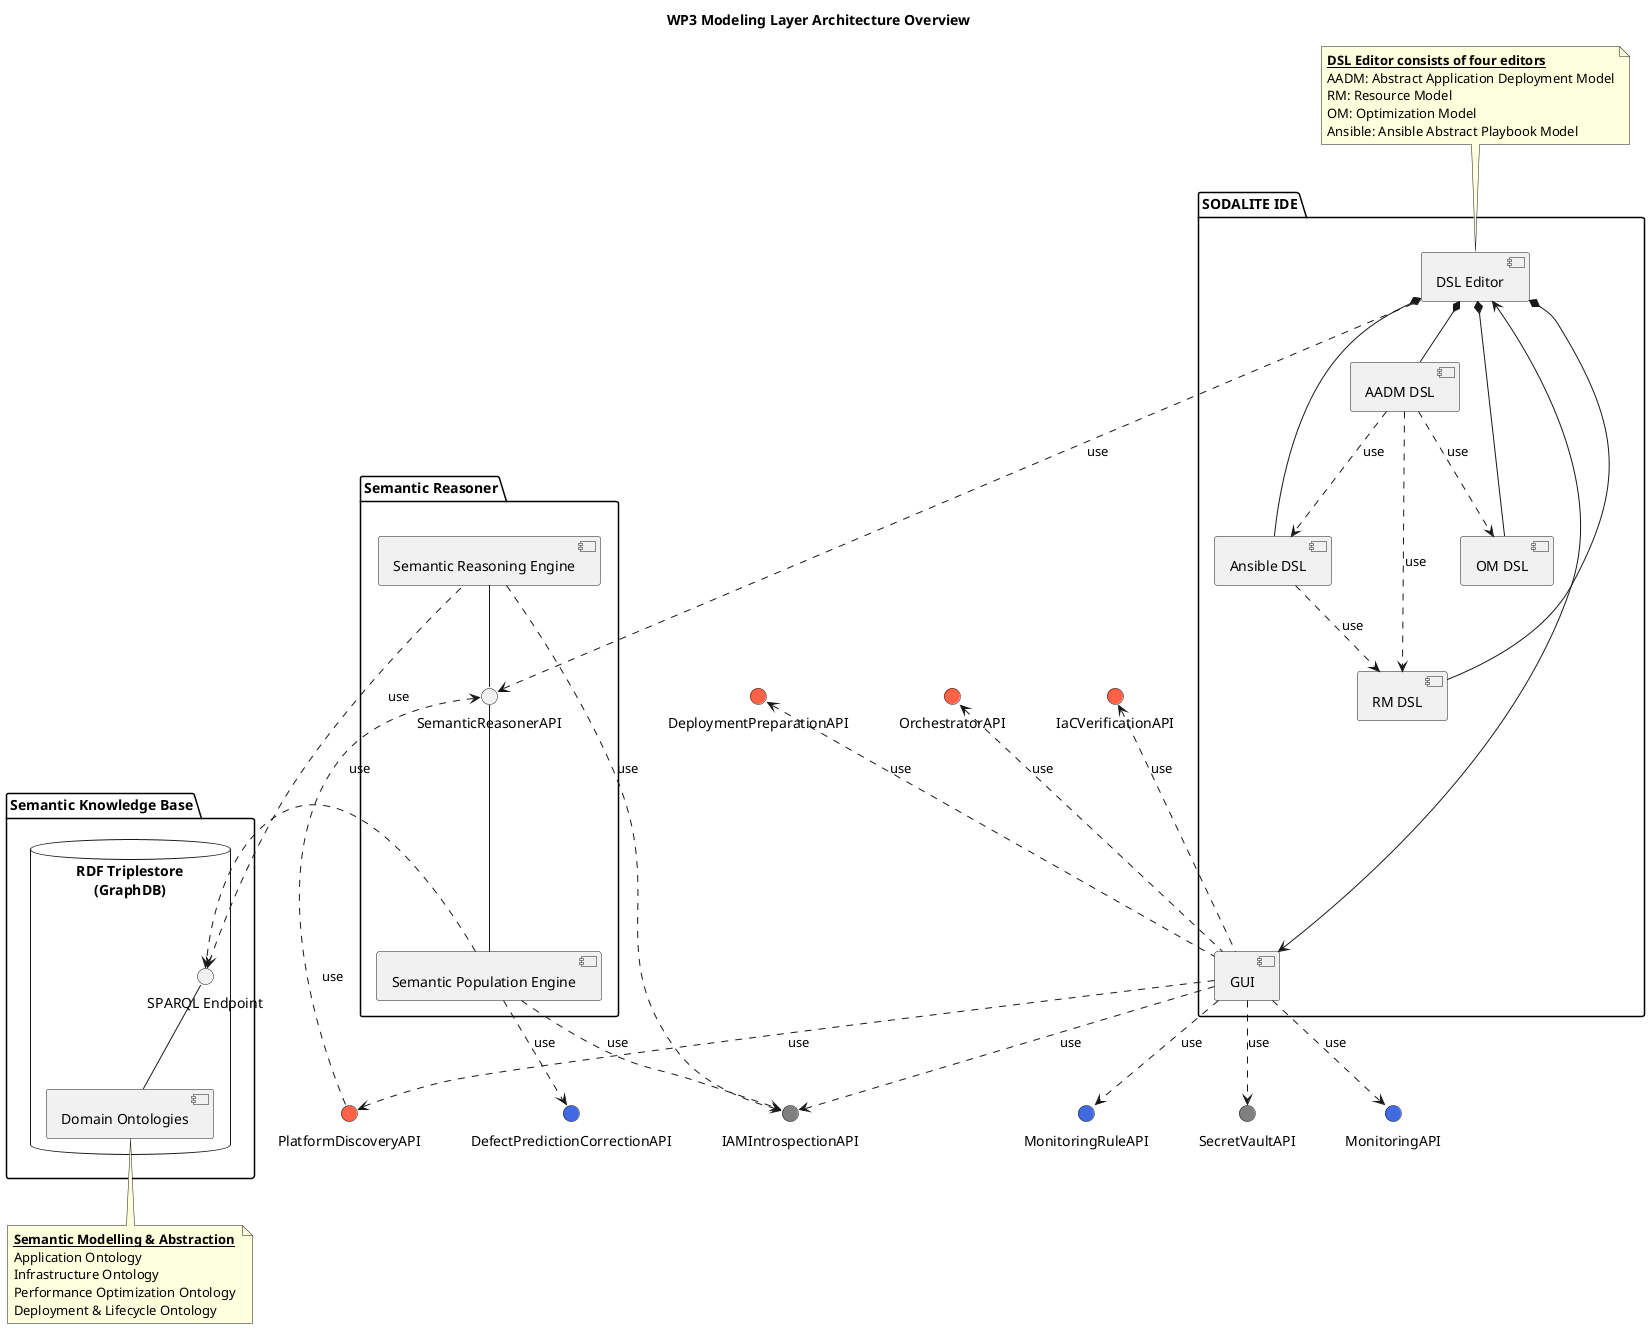 @startuml

title WP3 Modeling Layer Architecture Overview

interface "IAMIntrospectionAPI" as AAUAPI #808080
interface "SecretVaultAPI" as SecretVaultAPI #808080
interface "DeploymentPreparationAPI" as deploymentPreparationAPI #FF6347
interface "DefectPredictionCorrectionAPI" as correctionAPI #4169E1
interface "MonitoringAPI" as monitoringAPI #4169E1
interface "MonitoringRuleAPI" as monitoringRuleAPI #4169E1
interface "IaCVerificationAPI" as iacverificationAPI #FF6347
interface "OrchestratorAPI" as orchestratorAPI #FF6347
interface "PlatformDiscoveryAPI" as PDS #FF6347

package "SODALITE IDE" as IDE {
    component [DSL Editor] as ideDSLeditor
    component [AADM DSL] as AADM
    component [RM DSL] as RM
    component [OM DSL] as OM
    component [Ansible DSL] as Ansible

    ideDSLeditor *-- AADM
    ideDSLeditor *-- RM
    ideDSLeditor *-- OM
    ideDSLeditor *-- Ansible
    AADM ..> Ansible: use
    AADM ..> RM: use
    AADM ..> OM: use
    Ansible ..> RM :use
    component [GUI] as ideGUI
}

note top of ideDSLeditor
   __**DSL Editor consists of four editors**__ 
   AADM: Abstract Application Deployment Model
   RM: Resource Model
   OM: Optimization Model
   Ansible: Ansible Abstract Playbook Model
end note


package "Semantic Reasoner" as res {
    interface "SemanticReasonerAPI" as resAPI
    component [Semantic Population Engine] as resPopulationEngine
    component [Semantic Reasoning Engine] as resReasoningEngine
}

package "Semantic Knowledge Base" as repo {
    database "RDF Triplestore\n(GraphDB)" as triplestore {
        interface "SPARQL Endpoint" as repoEndpoint
        component [Domain Ontologies] as repoOntologies
    }
}

note bottom of repoOntologies
   __**Semantic Modelling & Abstraction**__ 
   Application Ontology
   Infrastructure Ontology
   Performance Optimization Ontology
   Deployment & Lifecycle Ontology
end note

ideGUI ..> PDS : use
PDS ..> resAPI : use
resAPI -down- resPopulationEngine
resAPI -up- resReasoningEngine
ideDSLeditor .left..> resAPI: use
ideDSLeditor <-down----> ideGUI 
repoOntologies -up- repoEndpoint
resPopulationEngine .right.> repoEndpoint: use
resReasoningEngine .left.> repoEndpoint: use
resReasoningEngine ..> AAUAPI: use
resPopulationEngine ..> correctionAPI: use
resPopulationEngine ..> AAUAPI: use
ideGUI .up.> deploymentPreparationAPI : use
ideGUI ..> monitoringAPI : use
ideGUI ..> monitoringRuleAPI : use
ideGUI .up.> iacverificationAPI : use
ideGUI ..> SecretVaultAPI : use
ideGUI .up.> orchestratorAPI : use
ideGUI ..> AAUAPI: use


@enduml